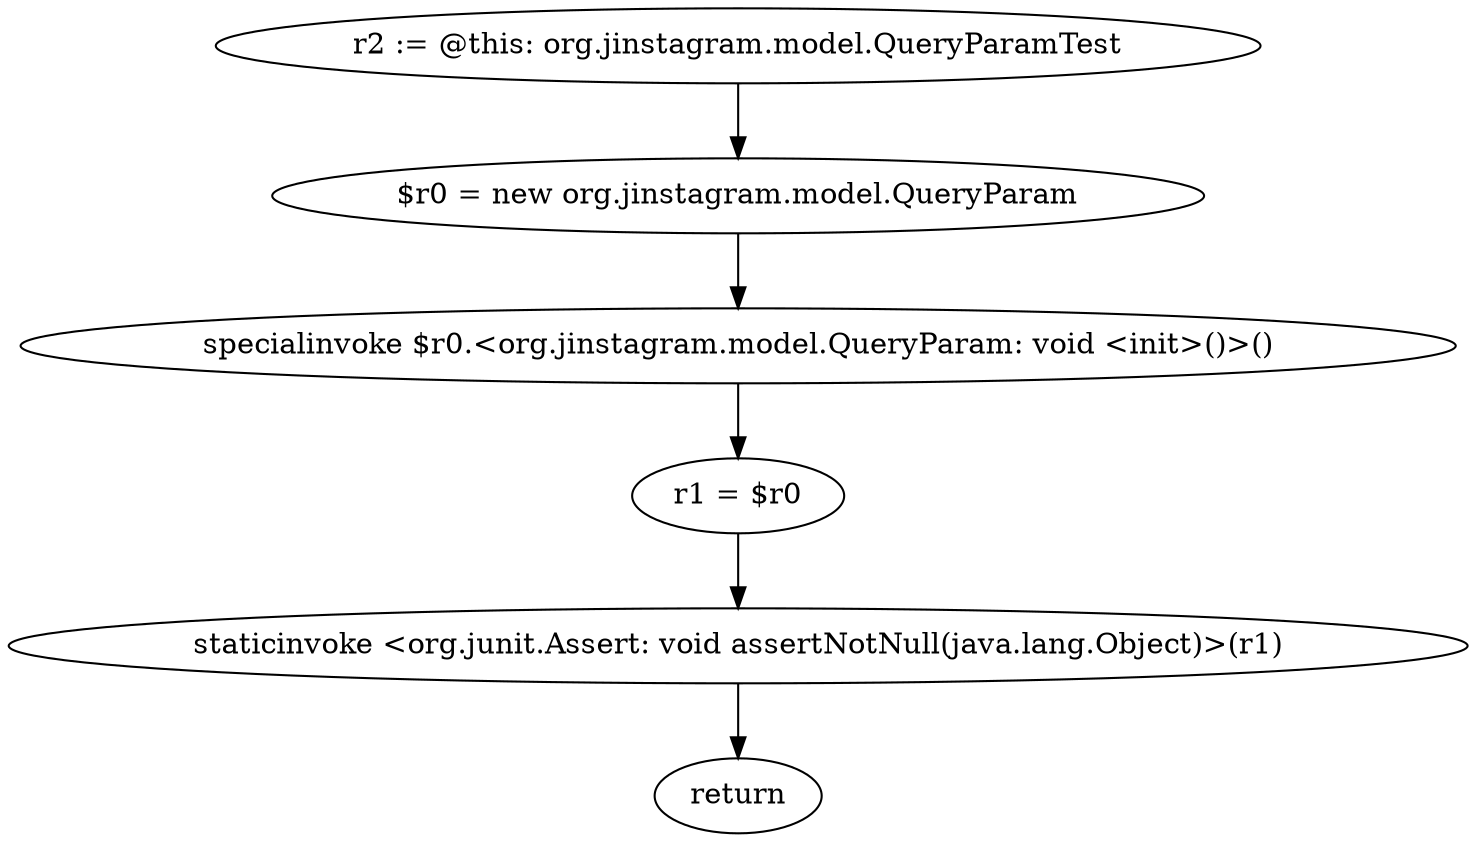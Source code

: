 digraph "unitGraph" {
    "r2 := @this: org.jinstagram.model.QueryParamTest"
    "$r0 = new org.jinstagram.model.QueryParam"
    "specialinvoke $r0.<org.jinstagram.model.QueryParam: void <init>()>()"
    "r1 = $r0"
    "staticinvoke <org.junit.Assert: void assertNotNull(java.lang.Object)>(r1)"
    "return"
    "r2 := @this: org.jinstagram.model.QueryParamTest"->"$r0 = new org.jinstagram.model.QueryParam";
    "$r0 = new org.jinstagram.model.QueryParam"->"specialinvoke $r0.<org.jinstagram.model.QueryParam: void <init>()>()";
    "specialinvoke $r0.<org.jinstagram.model.QueryParam: void <init>()>()"->"r1 = $r0";
    "r1 = $r0"->"staticinvoke <org.junit.Assert: void assertNotNull(java.lang.Object)>(r1)";
    "staticinvoke <org.junit.Assert: void assertNotNull(java.lang.Object)>(r1)"->"return";
}
